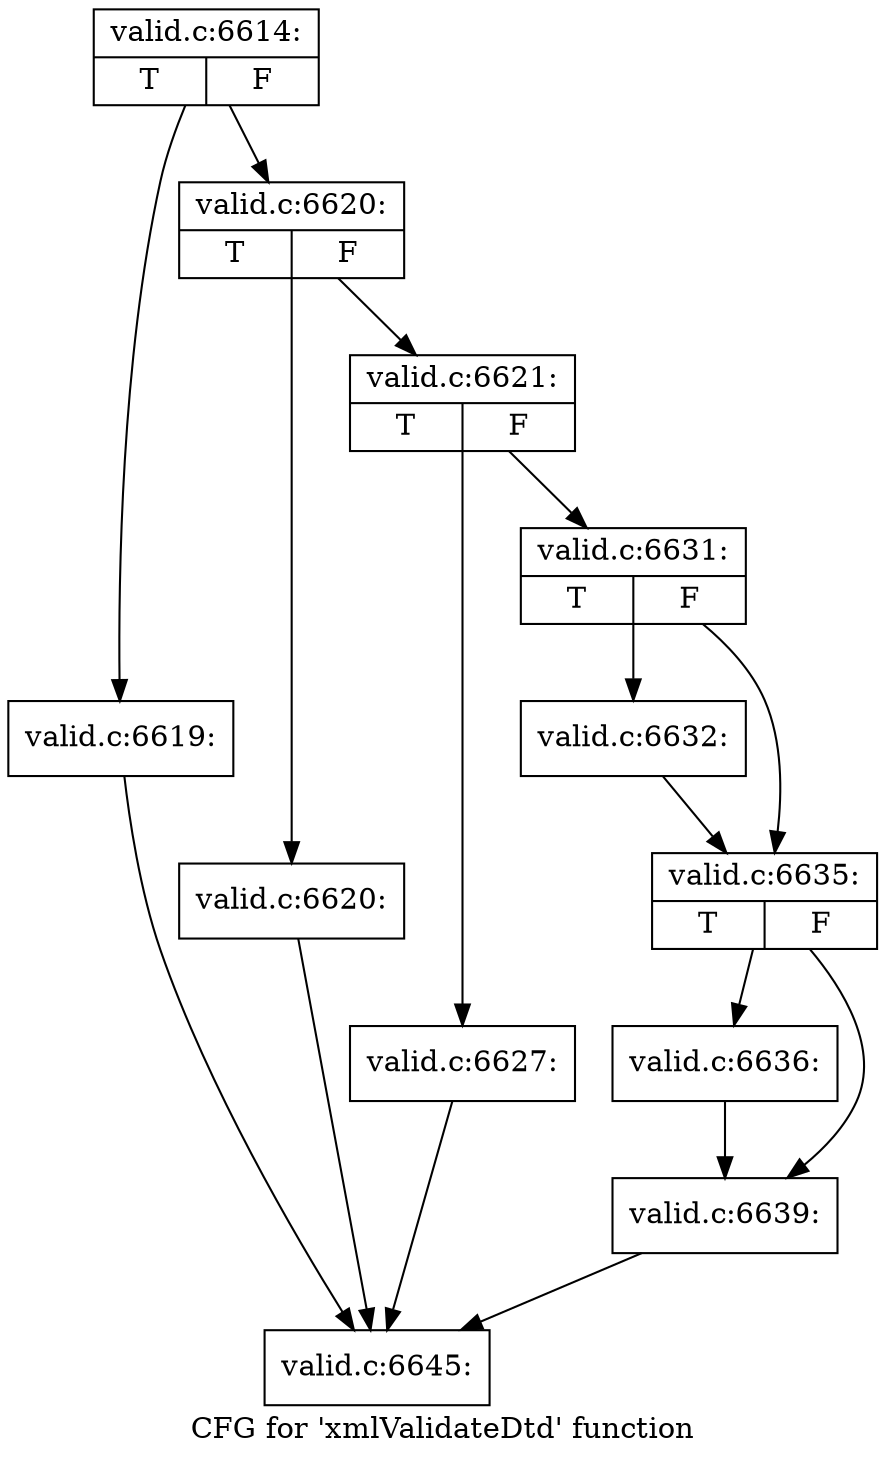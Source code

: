 digraph "CFG for 'xmlValidateDtd' function" {
	label="CFG for 'xmlValidateDtd' function";

	Node0x51d79c0 [shape=record,label="{valid.c:6614:|{<s0>T|<s1>F}}"];
	Node0x51d79c0 -> Node0x51dd4f0;
	Node0x51d79c0 -> Node0x51dd540;
	Node0x51dd4f0 [shape=record,label="{valid.c:6619:}"];
	Node0x51dd4f0 -> Node0x51d7940;
	Node0x51dd540 [shape=record,label="{valid.c:6620:|{<s0>T|<s1>F}}"];
	Node0x51dd540 -> Node0x51dd9d0;
	Node0x51dd540 -> Node0x51dda20;
	Node0x51dd9d0 [shape=record,label="{valid.c:6620:}"];
	Node0x51dd9d0 -> Node0x51d7940;
	Node0x51dda20 [shape=record,label="{valid.c:6621:|{<s0>T|<s1>F}}"];
	Node0x51dda20 -> Node0x51deba0;
	Node0x51dda20 -> Node0x51debf0;
	Node0x51deba0 [shape=record,label="{valid.c:6627:}"];
	Node0x51deba0 -> Node0x51d7940;
	Node0x51debf0 [shape=record,label="{valid.c:6631:|{<s0>T|<s1>F}}"];
	Node0x51debf0 -> Node0x51df6f0;
	Node0x51debf0 -> Node0x51df740;
	Node0x51df6f0 [shape=record,label="{valid.c:6632:}"];
	Node0x51df6f0 -> Node0x51df740;
	Node0x51df740 [shape=record,label="{valid.c:6635:|{<s0>T|<s1>F}}"];
	Node0x51df740 -> Node0x51e01e0;
	Node0x51df740 -> Node0x51e0230;
	Node0x51e01e0 [shape=record,label="{valid.c:6636:}"];
	Node0x51e01e0 -> Node0x51e0230;
	Node0x51e0230 [shape=record,label="{valid.c:6639:}"];
	Node0x51e0230 -> Node0x51d7940;
	Node0x51d7940 [shape=record,label="{valid.c:6645:}"];
}
